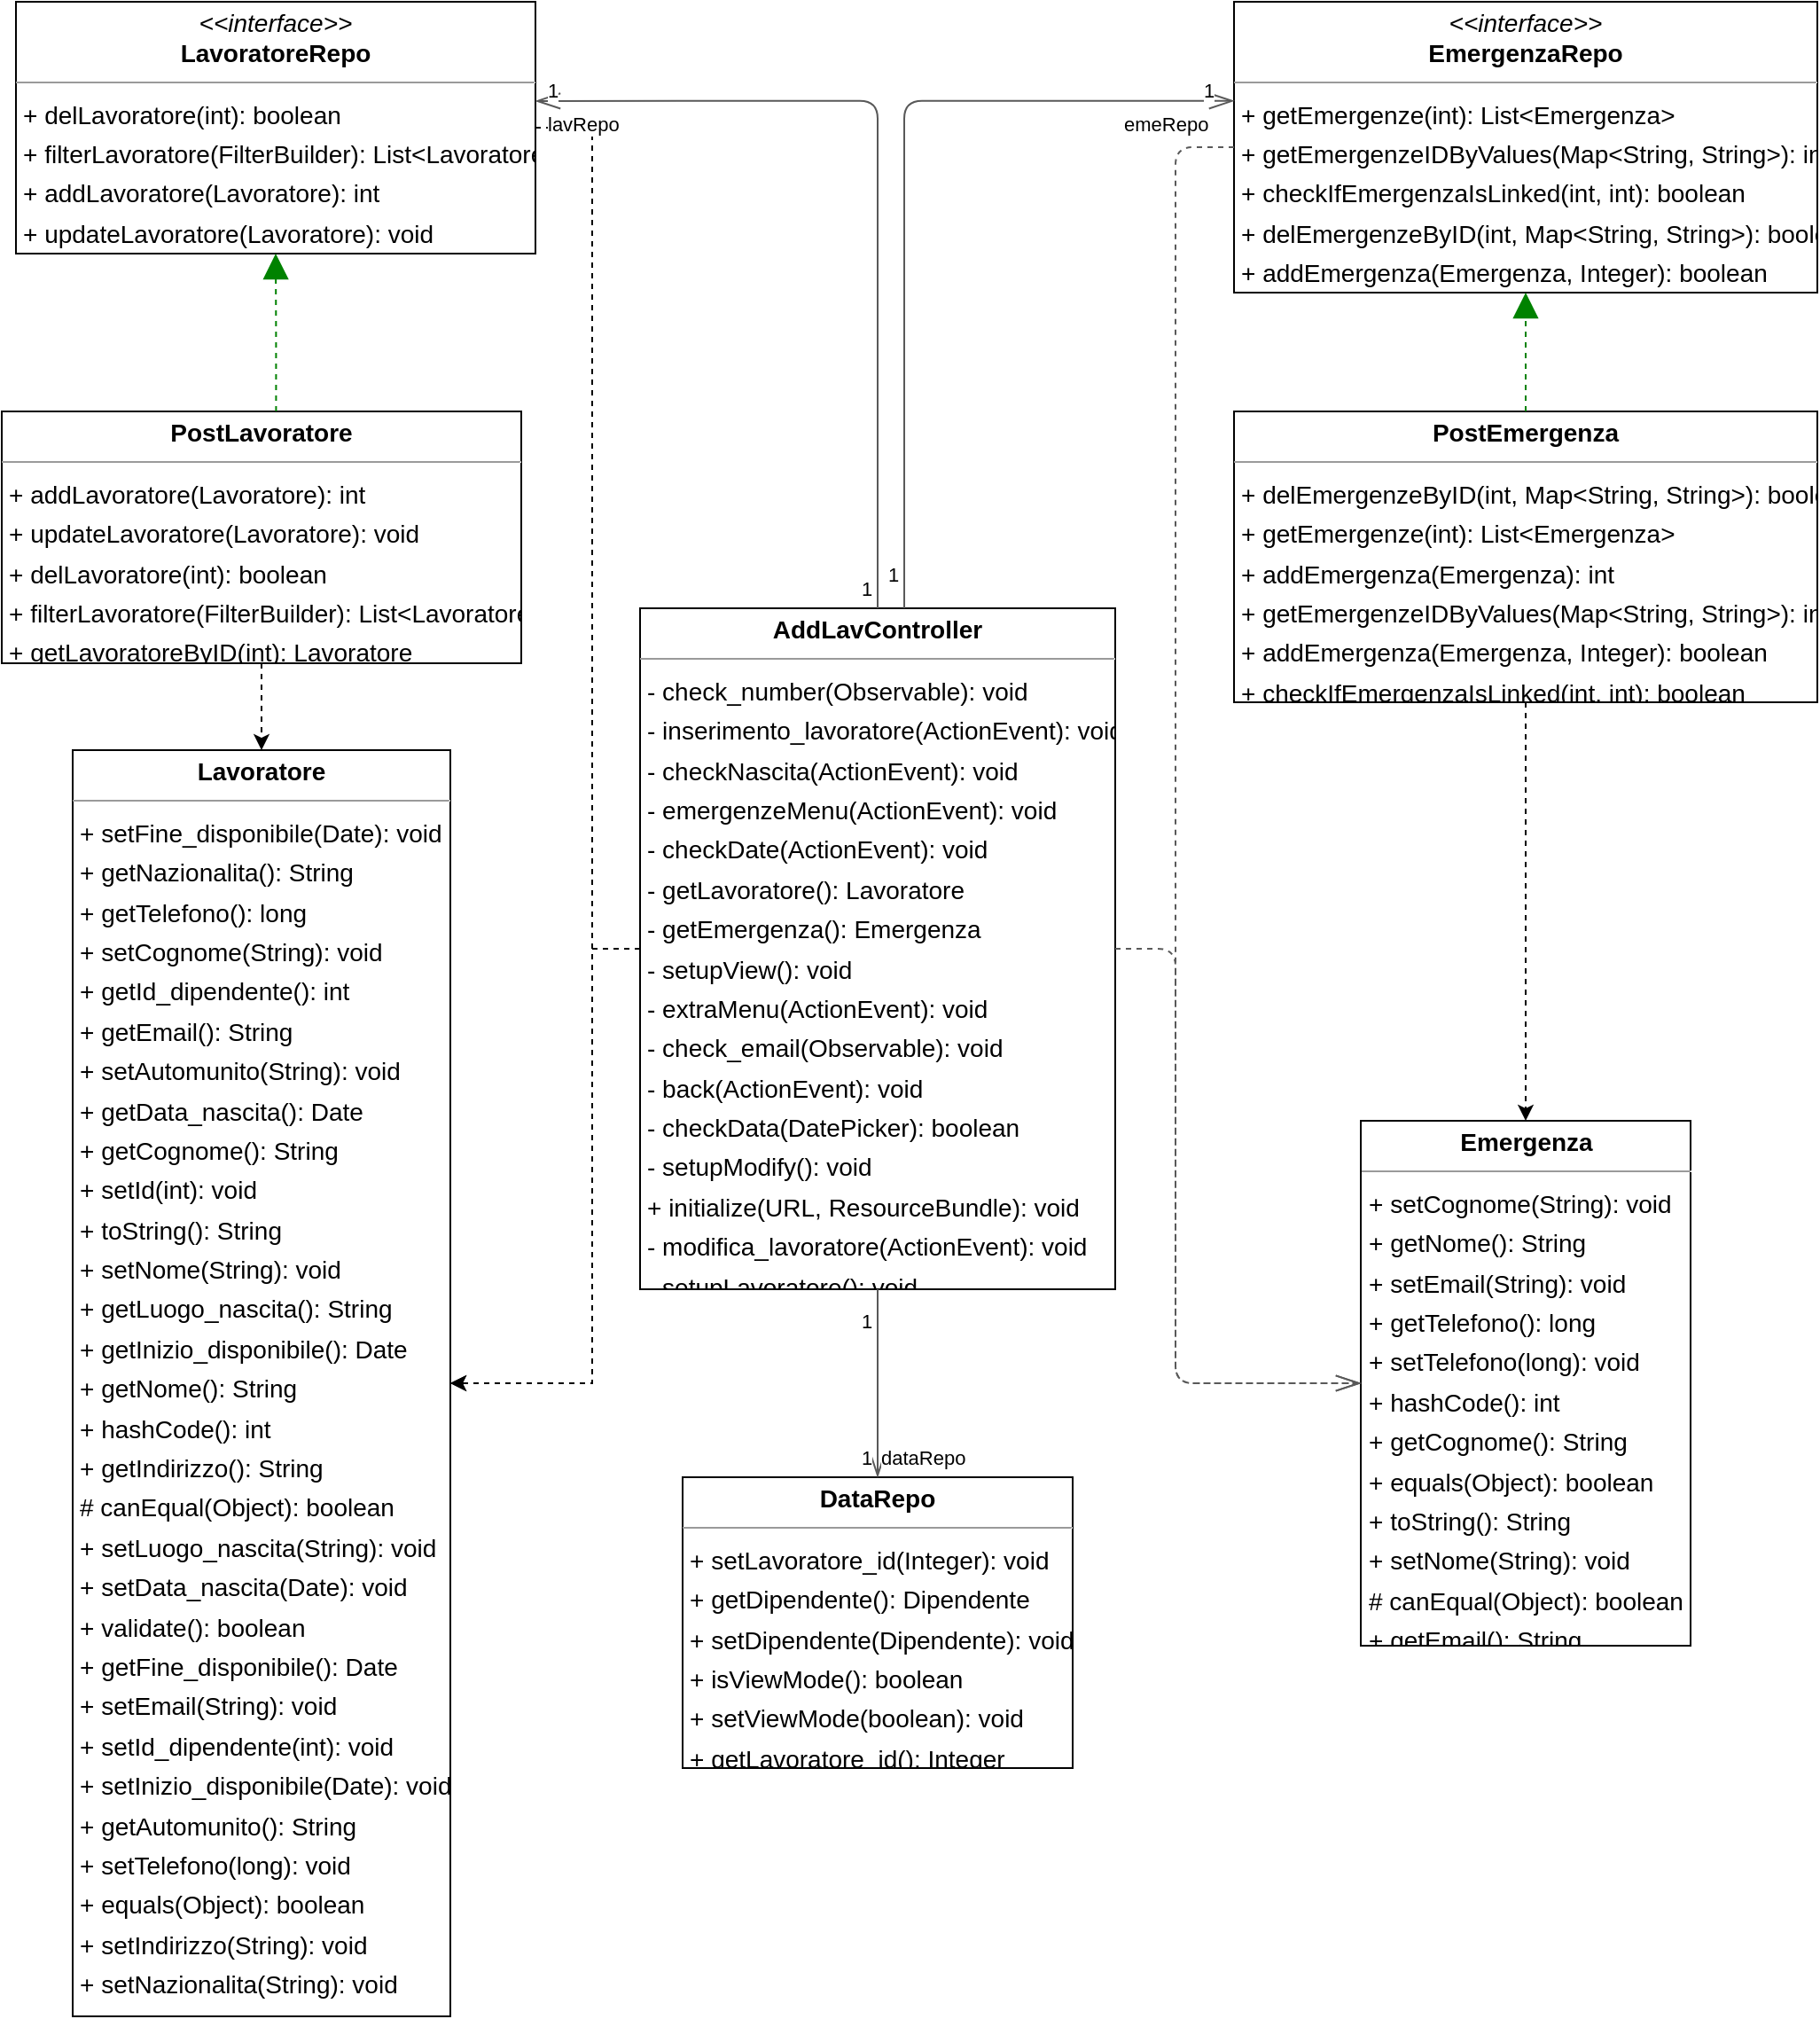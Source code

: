 <mxfile version="18.1.3" type="device"><diagram id="ihCHx2vWQpzR_YLLLkCK" name="Page-1"><mxGraphModel dx="2440" dy="1407" grid="1" gridSize="10" guides="1" tooltips="1" connect="1" arrows="1" fold="1" page="0" pageScale="1" pageWidth="850" pageHeight="1100" background="none" math="0" shadow="0"><root><mxCell id="0"/><mxCell id="1" parent="0"/><mxCell id="Rr3kJGcoR15WR6cD-h-d-4" style="edgeStyle=orthogonalEdgeStyle;rounded=0;orthogonalLoop=1;jettySize=auto;html=1;entryX=1;entryY=0.5;entryDx=0;entryDy=0;dashed=1;" edge="1" parent="1" source="node0" target="node2"><mxGeometry relative="1" as="geometry"><Array as="points"><mxPoint x="-830" y="-68"/><mxPoint x="-830" y="177"/></Array></mxGeometry></mxCell><mxCell id="node0" value="&lt;p style=&quot;margin:0px;margin-top:4px;text-align:center;&quot;&gt;&lt;b&gt;AddLavController&lt;/b&gt;&lt;/p&gt;&lt;hr size=&quot;1&quot;/&gt;&lt;p style=&quot;margin:0 0 0 4px;line-height:1.6;&quot;&gt;- check_number(Observable): void&lt;br/&gt;- inserimento_lavoratore(ActionEvent): void&lt;br/&gt;- checkNascita(ActionEvent): void&lt;br/&gt;- emergenzeMenu(ActionEvent): void&lt;br/&gt;- checkDate(ActionEvent): void&lt;br/&gt;- getLavoratore(): Lavoratore&lt;br/&gt;- getEmergenza(): Emergenza&lt;br/&gt;- setupView(): void&lt;br/&gt;- extraMenu(ActionEvent): void&lt;br/&gt;- check_email(Observable): void&lt;br/&gt;- back(ActionEvent): void&lt;br/&gt;- checkData(DatePicker): boolean&lt;br/&gt;- setupModify(): void&lt;br/&gt;+ initialize(URL, ResourceBundle): void&lt;br/&gt;- modifica_lavoratore(ActionEvent): void&lt;br/&gt;- setupLavoratore(): void&lt;/p&gt;" style="verticalAlign=top;align=left;overflow=fill;fontSize=14;fontFamily=Helvetica;html=1;rounded=0;shadow=0;comic=0;labelBackgroundColor=none;strokeWidth=1;" parent="1" vertex="1"><mxGeometry x="-803" y="-260" width="268" height="384" as="geometry"/></mxCell><mxCell id="node7" value="&lt;p style=&quot;margin:0px;margin-top:4px;text-align:center;&quot;&gt;&lt;b&gt;DataRepo&lt;/b&gt;&lt;/p&gt;&lt;hr size=&quot;1&quot;/&gt;&lt;p style=&quot;margin:0 0 0 4px;line-height:1.6;&quot;&gt;+ setLavoratore_id(Integer): void&lt;br/&gt;+ getDipendente(): Dipendente&lt;br/&gt;+ setDipendente(Dipendente): void&lt;br/&gt;+ isViewMode(): boolean&lt;br/&gt;+ setViewMode(boolean): void&lt;br/&gt;+ getLavoratore_id(): Integer&lt;/p&gt;" style="verticalAlign=top;align=left;overflow=fill;fontSize=14;fontFamily=Helvetica;html=1;rounded=0;shadow=0;comic=0;labelBackgroundColor=none;strokeWidth=1;" parent="1" vertex="1"><mxGeometry x="-779" y="230" width="220" height="164" as="geometry"/></mxCell><mxCell id="node1" value="&lt;p style=&quot;margin:0px;margin-top:4px;text-align:center;&quot;&gt;&lt;b&gt;Emergenza&lt;/b&gt;&lt;/p&gt;&lt;hr size=&quot;1&quot;/&gt;&lt;p style=&quot;margin:0 0 0 4px;line-height:1.6;&quot;&gt;+ setCognome(String): void&lt;br/&gt;+ getNome(): String&lt;br/&gt;+ setEmail(String): void&lt;br/&gt;+ getTelefono(): long&lt;br/&gt;+ setTelefono(long): void&lt;br/&gt;+ hashCode(): int&lt;br/&gt;+ getCognome(): String&lt;br/&gt;+ equals(Object): boolean&lt;br/&gt;+ toString(): String&lt;br/&gt;+ setNome(String): void&lt;br/&gt;# canEqual(Object): boolean&lt;br/&gt;+ getEmail(): String&lt;/p&gt;" style="verticalAlign=top;align=left;overflow=fill;fontSize=14;fontFamily=Helvetica;html=1;rounded=0;shadow=0;comic=0;labelBackgroundColor=none;strokeWidth=1;" parent="1" vertex="1"><mxGeometry x="-396.5" y="29" width="186" height="296" as="geometry"/></mxCell><mxCell id="node5" value="&lt;p style=&quot;margin:0px;margin-top:4px;text-align:center;&quot;&gt;&lt;i&gt;&amp;lt;&amp;lt;interface&amp;gt;&amp;gt;&lt;/i&gt;&lt;br/&gt;&lt;b&gt;EmergenzaRepo&lt;/b&gt;&lt;/p&gt;&lt;hr size=&quot;1&quot;/&gt;&lt;p style=&quot;margin:0 0 0 4px;line-height:1.6;&quot;&gt;+ getEmergenze(int): List&amp;lt;Emergenza&amp;gt;&lt;br/&gt;+ getEmergenzeIDByValues(Map&amp;lt;String, String&amp;gt;): int&lt;br/&gt;+ checkIfEmergenzaIsLinked(int, int): boolean&lt;br/&gt;+ delEmergenzeByID(int, Map&amp;lt;String, String&amp;gt;): boolean&lt;br/&gt;+ addEmergenza(Emergenza, Integer): boolean&lt;br/&gt;+ addEmergenza(Emergenza): int&lt;/p&gt;" style="verticalAlign=top;align=left;overflow=fill;fontSize=14;fontFamily=Helvetica;html=1;rounded=0;shadow=0;comic=0;labelBackgroundColor=none;strokeWidth=1;" parent="1" vertex="1"><mxGeometry x="-468" y="-602" width="329" height="164" as="geometry"/></mxCell><mxCell id="node2" value="&lt;p style=&quot;margin:0px;margin-top:4px;text-align:center;&quot;&gt;&lt;b&gt;Lavoratore&lt;/b&gt;&lt;/p&gt;&lt;hr size=&quot;1&quot;/&gt;&lt;p style=&quot;margin:0 0 0 4px;line-height:1.6;&quot;&gt;+ setFine_disponibile(Date): void&lt;br/&gt;+ getNazionalita(): String&lt;br/&gt;+ getTelefono(): long&lt;br/&gt;+ setCognome(String): void&lt;br/&gt;+ getId_dipendente(): int&lt;br/&gt;+ getEmail(): String&lt;br/&gt;+ setAutomunito(String): void&lt;br/&gt;+ getData_nascita(): Date&lt;br/&gt;+ getCognome(): String&lt;br/&gt;+ setId(int): void&lt;br/&gt;+ toString(): String&lt;br/&gt;+ setNome(String): void&lt;br/&gt;+ getLuogo_nascita(): String&lt;br/&gt;+ getInizio_disponibile(): Date&lt;br/&gt;+ getNome(): String&lt;br/&gt;+ hashCode(): int&lt;br/&gt;+ getIndirizzo(): String&lt;br/&gt;# canEqual(Object): boolean&lt;br/&gt;+ setLuogo_nascita(String): void&lt;br/&gt;+ setData_nascita(Date): void&lt;br/&gt;+ validate(): boolean&lt;br/&gt;+ getFine_disponibile(): Date&lt;br/&gt;+ setEmail(String): void&lt;br/&gt;+ setId_dipendente(int): void&lt;br/&gt;+ setInizio_disponibile(Date): void&lt;br/&gt;+ getAutomunito(): String&lt;br/&gt;+ setTelefono(long): void&lt;br/&gt;+ equals(Object): boolean&lt;br/&gt;+ setIndirizzo(String): void&lt;br/&gt;+ setNazionalita(String): void&lt;br/&gt;+ getId(): int&lt;/p&gt;" style="verticalAlign=top;align=left;overflow=fill;fontSize=14;fontFamily=Helvetica;html=1;rounded=0;shadow=0;comic=0;labelBackgroundColor=none;strokeWidth=1;" parent="1" vertex="1"><mxGeometry x="-1123" y="-180" width="213" height="714" as="geometry"/></mxCell><mxCell id="Rr3kJGcoR15WR6cD-h-d-3" style="edgeStyle=orthogonalEdgeStyle;rounded=0;orthogonalLoop=1;jettySize=auto;html=1;entryX=1;entryY=0.5;entryDx=0;entryDy=0;dashed=1;" edge="1" parent="1" source="node6" target="node2"><mxGeometry relative="1" as="geometry"><Array as="points"><mxPoint x="-830" y="-531"/><mxPoint x="-830" y="177"/></Array></mxGeometry></mxCell><mxCell id="node6" value="&lt;p style=&quot;margin:0px;margin-top:4px;text-align:center;&quot;&gt;&lt;i&gt;&amp;lt;&amp;lt;interface&amp;gt;&amp;gt;&lt;/i&gt;&lt;br/&gt;&lt;b&gt;LavoratoreRepo&lt;/b&gt;&lt;/p&gt;&lt;hr size=&quot;1&quot;/&gt;&lt;p style=&quot;margin:0 0 0 4px;line-height:1.6;&quot;&gt;+ delLavoratore(int): boolean&lt;br/&gt;+ filterLavoratore(FilterBuilder): List&amp;lt;Lavoratore&amp;gt;&lt;br/&gt;+ addLavoratore(Lavoratore): int&lt;br/&gt;+ updateLavoratore(Lavoratore): void&lt;br/&gt;+ getLavoratoreByID(int): Lavoratore&lt;/p&gt;" style="verticalAlign=top;align=left;overflow=fill;fontSize=14;fontFamily=Helvetica;html=1;rounded=0;shadow=0;comic=0;labelBackgroundColor=none;strokeWidth=1;" parent="1" vertex="1"><mxGeometry x="-1155" y="-602" width="293" height="142" as="geometry"/></mxCell><mxCell id="Rr3kJGcoR15WR6cD-h-d-2" style="edgeStyle=orthogonalEdgeStyle;rounded=0;orthogonalLoop=1;jettySize=auto;html=1;dashed=1;" edge="1" parent="1" source="node4" target="node1"><mxGeometry relative="1" as="geometry"/></mxCell><mxCell id="node4" value="&lt;p style=&quot;margin:0px;margin-top:4px;text-align:center;&quot;&gt;&lt;b&gt;PostEmergenza&lt;/b&gt;&lt;/p&gt;&lt;hr size=&quot;1&quot;/&gt;&lt;p style=&quot;margin:0 0 0 4px;line-height:1.6;&quot;&gt;+ delEmergenzeByID(int, Map&amp;lt;String, String&amp;gt;): boolean&lt;br/&gt;+ getEmergenze(int): List&amp;lt;Emergenza&amp;gt;&lt;br/&gt;+ addEmergenza(Emergenza): int&lt;br/&gt;+ getEmergenzeIDByValues(Map&amp;lt;String, String&amp;gt;): int&lt;br/&gt;+ addEmergenza(Emergenza, Integer): boolean&lt;br/&gt;+ checkIfEmergenzaIsLinked(int, int): boolean&lt;/p&gt;" style="verticalAlign=top;align=left;overflow=fill;fontSize=14;fontFamily=Helvetica;html=1;rounded=0;shadow=0;comic=0;labelBackgroundColor=none;strokeWidth=1;" parent="1" vertex="1"><mxGeometry x="-468" y="-371" width="329" height="164" as="geometry"/></mxCell><mxCell id="Rr3kJGcoR15WR6cD-h-d-5" style="edgeStyle=orthogonalEdgeStyle;rounded=0;orthogonalLoop=1;jettySize=auto;html=1;dashed=1;" edge="1" parent="1" source="node3" target="node2"><mxGeometry relative="1" as="geometry"/></mxCell><mxCell id="node3" value="&lt;p style=&quot;margin:0px;margin-top:4px;text-align:center;&quot;&gt;&lt;b&gt;PostLavoratore&lt;/b&gt;&lt;/p&gt;&lt;hr size=&quot;1&quot;/&gt;&lt;p style=&quot;margin:0 0 0 4px;line-height:1.6;&quot;&gt;+ addLavoratore(Lavoratore): int&lt;br/&gt;+ updateLavoratore(Lavoratore): void&lt;br/&gt;+ delLavoratore(int): boolean&lt;br/&gt;+ filterLavoratore(FilterBuilder): List&amp;lt;Lavoratore&amp;gt;&lt;br/&gt;+ getLavoratoreByID(int): Lavoratore&lt;/p&gt;" style="verticalAlign=top;align=left;overflow=fill;fontSize=14;fontFamily=Helvetica;html=1;rounded=0;shadow=0;comic=0;labelBackgroundColor=none;strokeWidth=1;" parent="1" vertex="1"><mxGeometry x="-1163" y="-371" width="293" height="142" as="geometry"/></mxCell><mxCell id="edge6" value="" style="html=1;rounded=1;edgeStyle=orthogonalEdgeStyle;dashed=0;startArrow=diamondThinstartSize=12;endArrow=openThin;endSize=12;strokeColor=#595959;exitX=0.500;exitY=1.000;exitDx=0;exitDy=0;entryX=0.500;entryY=0.000;entryDx=0;entryDy=0;" parent="1" source="node0" target="node7" edge="1"><mxGeometry width="50" height="50" relative="1" as="geometry"><Array as="points"/></mxGeometry></mxCell><mxCell id="label36" value="1" style="edgeLabel;resizable=0;html=1;align=left;verticalAlign=top;strokeColor=default;" parent="edge6" vertex="1" connectable="0"><mxGeometry x="-680" y="129" as="geometry"/></mxCell><mxCell id="label40" value="1" style="edgeLabel;resizable=0;html=1;align=left;verticalAlign=top;strokeColor=default;" parent="edge6" vertex="1" connectable="0"><mxGeometry x="-680" y="206" as="geometry"/></mxCell><mxCell id="label41" value="dataRepo" style="edgeLabel;resizable=0;html=1;align=left;verticalAlign=top;strokeColor=default;" parent="edge6" vertex="1" connectable="0"><mxGeometry x="-669" y="206" as="geometry"/></mxCell><mxCell id="edge4" value="" style="html=1;rounded=1;edgeStyle=orthogonalEdgeStyle;dashed=1;startArrow=none;endArrow=openThin;endSize=12;strokeColor=#595959;exitX=1.000;exitY=0.500;exitDx=0;exitDy=0;entryX=0.000;entryY=0.500;entryDx=0;entryDy=0;" parent="1" source="node0" target="node1" edge="1"><mxGeometry width="50" height="50" relative="1" as="geometry"><Array as="points"><mxPoint x="-501" y="-68"/><mxPoint x="-501" y="177"/></Array></mxGeometry></mxCell><mxCell id="edge7" value="" style="html=1;rounded=1;edgeStyle=orthogonalEdgeStyle;dashed=0;startArrow=diamondThinstartSize=12;endArrow=openThin;endSize=12;strokeColor=#595959;exitX=0.556;exitY=0.000;exitDx=0;exitDy=0;entryX=0.000;entryY=0.341;entryDx=0;entryDy=0;" parent="1" source="node0" target="node5" edge="1"><mxGeometry width="50" height="50" relative="1" as="geometry"><Array as="points"><mxPoint x="-654" y="-546"/></Array></mxGeometry></mxCell><mxCell id="label42" value="1" style="edgeLabel;resizable=0;html=1;align=left;verticalAlign=top;strokeColor=default;" parent="edge7" vertex="1" connectable="0"><mxGeometry x="-665" y="-292" as="geometry"/></mxCell><mxCell id="label46" value="1" style="edgeLabel;resizable=0;html=1;align=left;verticalAlign=top;strokeColor=default;" parent="edge7" vertex="1" connectable="0"><mxGeometry x="-487" y="-565" as="geometry"/></mxCell><mxCell id="label47" value="emeRepo" style="edgeLabel;resizable=0;html=1;align=left;verticalAlign=top;strokeColor=default;" parent="edge7" vertex="1" connectable="0"><mxGeometry x="-532" y="-546" as="geometry"/></mxCell><mxCell id="edge9" value="" style="html=1;rounded=1;edgeStyle=orthogonalEdgeStyle;dashed=0;startArrow=diamondThinstartSize=12;endArrow=openThin;endSize=12;strokeColor=#595959;exitX=0.500;exitY=0.000;exitDx=0;exitDy=0;entryX=1.000;entryY=0.394;entryDx=0;entryDy=0;" parent="1" source="node0" target="node6" edge="1"><mxGeometry width="50" height="50" relative="1" as="geometry"><Array as="points"><mxPoint x="-669" y="-546"/></Array></mxGeometry></mxCell><mxCell id="label54" value="1" style="edgeLabel;resizable=0;html=1;align=left;verticalAlign=top;strokeColor=default;" parent="edge9" vertex="1" connectable="0"><mxGeometry x="-680" y="-284" as="geometry"/></mxCell><mxCell id="label58" value="1" style="edgeLabel;resizable=0;html=1;align=left;verticalAlign=top;strokeColor=default;" parent="edge9" vertex="1" connectable="0"><mxGeometry x="-857" y="-565" as="geometry"/></mxCell><mxCell id="label59" value="lavRepo" style="edgeLabel;resizable=0;html=1;align=left;verticalAlign=top;strokeColor=default;" parent="edge9" vertex="1" connectable="0"><mxGeometry x="-857" y="-546" as="geometry"/></mxCell><mxCell id="edge5" value="" style="html=1;rounded=1;edgeStyle=orthogonalEdgeStyle;dashed=1;startArrow=none;endArrow=openThin;endSize=12;strokeColor=#595959;exitX=0.000;exitY=0.500;exitDx=0;exitDy=0;entryX=0.000;entryY=0.500;entryDx=0;entryDy=0;" parent="1" source="node5" target="node1" edge="1"><mxGeometry width="50" height="50" relative="1" as="geometry"><Array as="points"><mxPoint x="-501" y="-520"/><mxPoint x="-501" y="177"/></Array></mxGeometry></mxCell><mxCell id="edge0" value="" style="html=1;rounded=1;edgeStyle=orthogonalEdgeStyle;dashed=1;startArrow=none;endArrow=block;endSize=12;strokeColor=#008200;exitX=0.500;exitY=0.000;exitDx=0;exitDy=0;entryX=0.500;entryY=1.000;entryDx=0;entryDy=0;" parent="1" source="node4" target="node5" edge="1"><mxGeometry width="50" height="50" relative="1" as="geometry"><Array as="points"/></mxGeometry></mxCell><mxCell id="edge1" value="" style="html=1;rounded=1;edgeStyle=orthogonalEdgeStyle;dashed=1;startArrow=none;endArrow=block;endSize=12;strokeColor=#008200;exitX=0.528;exitY=0.000;exitDx=0;exitDy=0;entryX=0.500;entryY=1.000;entryDx=0;entryDy=0;" parent="1" source="node3" target="node6" edge="1"><mxGeometry width="50" height="50" relative="1" as="geometry"><Array as="points"/></mxGeometry></mxCell></root></mxGraphModel></diagram></mxfile>